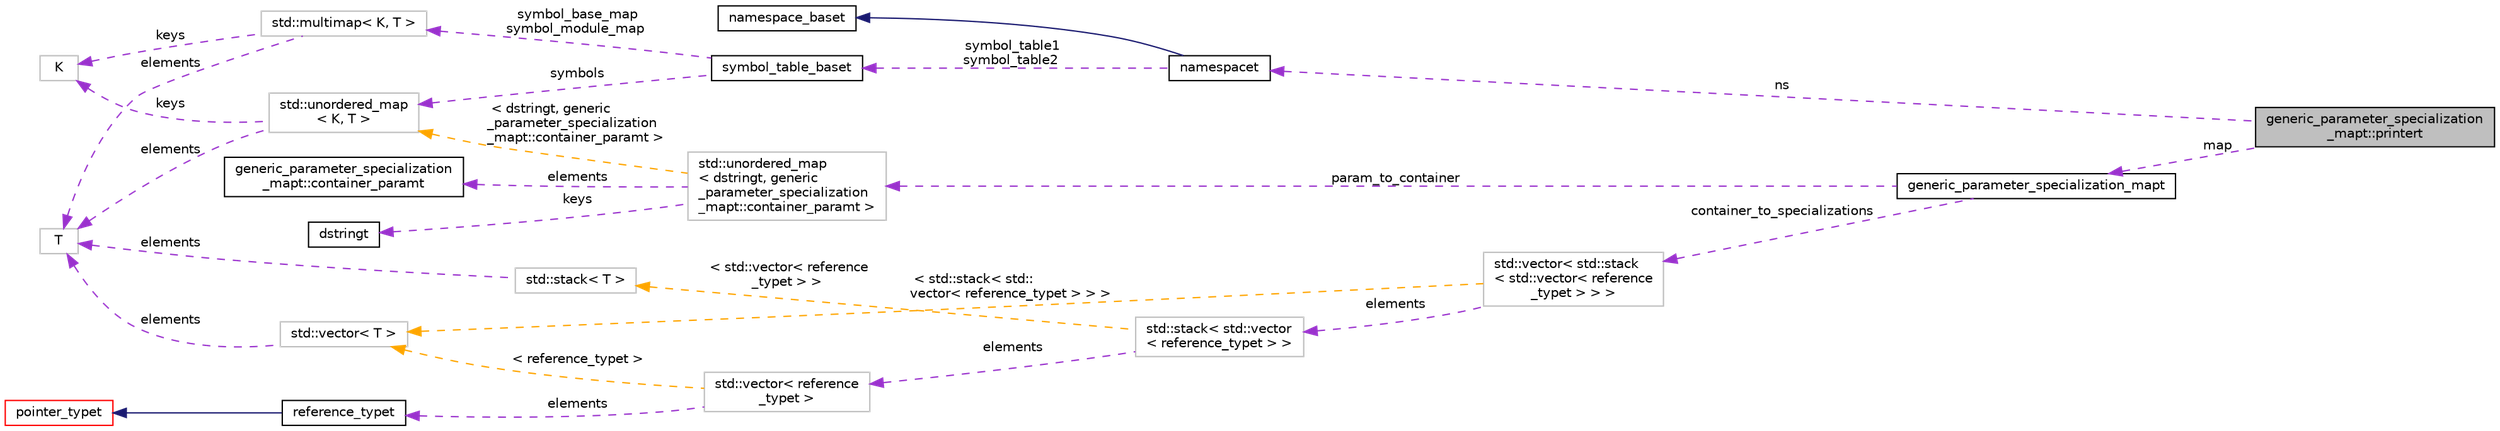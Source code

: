 digraph "generic_parameter_specialization_mapt::printert"
{
 // LATEX_PDF_SIZE
  bgcolor="transparent";
  edge [fontname="Helvetica",fontsize="10",labelfontname="Helvetica",labelfontsize="10"];
  node [fontname="Helvetica",fontsize="10",shape=record];
  rankdir="LR";
  Node1 [label="generic_parameter_specialization\l_mapt::printert",height=0.2,width=0.4,color="black", fillcolor="grey75", style="filled", fontcolor="black",tooltip="A wrapper for a generic_parameter_specialization_mapt and a namespacet that can be output to a stream..."];
  Node2 -> Node1 [dir="back",color="darkorchid3",fontsize="10",style="dashed",label=" ns" ,fontname="Helvetica"];
  Node2 [label="namespacet",height=0.2,width=0.4,color="black",URL="$classnamespacet.html",tooltip="A namespacet is essentially one or two symbol tables bound together, to allow for symbol lookups in t..."];
  Node3 -> Node2 [dir="back",color="midnightblue",fontsize="10",style="solid",fontname="Helvetica"];
  Node3 [label="namespace_baset",height=0.2,width=0.4,color="black",URL="$classnamespace__baset.html",tooltip="Basic interface for a namespace."];
  Node4 -> Node2 [dir="back",color="darkorchid3",fontsize="10",style="dashed",label=" symbol_table1\nsymbol_table2" ,fontname="Helvetica"];
  Node4 [label="symbol_table_baset",height=0.2,width=0.4,color="black",URL="$classsymbol__table__baset.html",tooltip="The symbol table base class interface."];
  Node5 -> Node4 [dir="back",color="darkorchid3",fontsize="10",style="dashed",label=" symbol_base_map\nsymbol_module_map" ,fontname="Helvetica"];
  Node5 [label="std::multimap\< K, T \>",height=0.2,width=0.4,color="grey75",tooltip="STL class."];
  Node6 -> Node5 [dir="back",color="darkorchid3",fontsize="10",style="dashed",label=" keys" ,fontname="Helvetica"];
  Node6 [label="K",height=0.2,width=0.4,color="grey75",tooltip=" "];
  Node7 -> Node5 [dir="back",color="darkorchid3",fontsize="10",style="dashed",label=" elements" ,fontname="Helvetica"];
  Node7 [label="T",height=0.2,width=0.4,color="grey75",tooltip=" "];
  Node8 -> Node4 [dir="back",color="darkorchid3",fontsize="10",style="dashed",label=" symbols" ,fontname="Helvetica"];
  Node8 [label="std::unordered_map\l\< K, T \>",height=0.2,width=0.4,color="grey75",tooltip="STL class."];
  Node6 -> Node8 [dir="back",color="darkorchid3",fontsize="10",style="dashed",label=" keys" ,fontname="Helvetica"];
  Node7 -> Node8 [dir="back",color="darkorchid3",fontsize="10",style="dashed",label=" elements" ,fontname="Helvetica"];
  Node9 -> Node1 [dir="back",color="darkorchid3",fontsize="10",style="dashed",label=" map" ,fontname="Helvetica"];
  Node9 [label="generic_parameter_specialization_mapt",height=0.2,width=0.4,color="black",URL="$classgeneric__parameter__specialization__mapt.html",tooltip="Author: Diffblue Ltd."];
  Node10 -> Node9 [dir="back",color="darkorchid3",fontsize="10",style="dashed",label=" container_to_specializations" ,fontname="Helvetica"];
  Node10 [label="std::vector\< std::stack\l\< std::vector\< reference\l_typet \> \> \>",height=0.2,width=0.4,color="grey75",tooltip=" "];
  Node11 -> Node10 [dir="back",color="darkorchid3",fontsize="10",style="dashed",label=" elements" ,fontname="Helvetica"];
  Node11 [label="std::stack\< std::vector\l\< reference_typet \> \>",height=0.2,width=0.4,color="grey75",tooltip=" "];
  Node12 -> Node11 [dir="back",color="darkorchid3",fontsize="10",style="dashed",label=" elements" ,fontname="Helvetica"];
  Node12 [label="std::vector\< reference\l_typet \>",height=0.2,width=0.4,color="grey75",tooltip=" "];
  Node13 -> Node12 [dir="back",color="darkorchid3",fontsize="10",style="dashed",label=" elements" ,fontname="Helvetica"];
  Node13 [label="reference_typet",height=0.2,width=0.4,color="black",URL="$classreference__typet.html",tooltip="The reference type."];
  Node14 -> Node13 [dir="back",color="midnightblue",fontsize="10",style="solid",fontname="Helvetica"];
  Node14 [label="pointer_typet",height=0.2,width=0.4,color="red",URL="$classpointer__typet.html",tooltip="The pointer type These are both 'bitvector_typet' (they have a width) and 'type_with_subtypet' (they ..."];
  Node22 -> Node12 [dir="back",color="orange",fontsize="10",style="dashed",label=" \< reference_typet \>" ,fontname="Helvetica"];
  Node22 [label="std::vector\< T \>",height=0.2,width=0.4,color="grey75",tooltip="STL class."];
  Node7 -> Node22 [dir="back",color="darkorchid3",fontsize="10",style="dashed",label=" elements" ,fontname="Helvetica"];
  Node25 -> Node11 [dir="back",color="orange",fontsize="10",style="dashed",label=" \< std::vector\< reference\l_typet \> \>" ,fontname="Helvetica"];
  Node25 [label="std::stack\< T \>",height=0.2,width=0.4,color="grey75",tooltip="STL class."];
  Node7 -> Node25 [dir="back",color="darkorchid3",fontsize="10",style="dashed",label=" elements" ,fontname="Helvetica"];
  Node22 -> Node10 [dir="back",color="orange",fontsize="10",style="dashed",label=" \< std::stack\< std::\lvector\< reference_typet \> \> \>" ,fontname="Helvetica"];
  Node26 -> Node9 [dir="back",color="darkorchid3",fontsize="10",style="dashed",label=" param_to_container" ,fontname="Helvetica"];
  Node26 [label="std::unordered_map\l\< dstringt, generic\l_parameter_specialization\l_mapt::container_paramt \>",height=0.2,width=0.4,color="grey75",tooltip=" "];
  Node27 -> Node26 [dir="back",color="darkorchid3",fontsize="10",style="dashed",label=" elements" ,fontname="Helvetica"];
  Node27 [label="generic_parameter_specialization\l_mapt::container_paramt",height=0.2,width=0.4,color="black",URL="$structgeneric__parameter__specialization__mapt_1_1container__paramt.html",tooltip="The index of the container and the type parameter inside that container."];
  Node23 -> Node26 [dir="back",color="darkorchid3",fontsize="10",style="dashed",label=" keys" ,fontname="Helvetica"];
  Node23 [label="dstringt",height=0.2,width=0.4,color="black",URL="$classdstringt.html",tooltip="dstringt has one field, an unsigned integer no which is an index into a static table of strings."];
  Node8 -> Node26 [dir="back",color="orange",fontsize="10",style="dashed",label=" \< dstringt, generic\l_parameter_specialization\l_mapt::container_paramt \>" ,fontname="Helvetica"];
}
